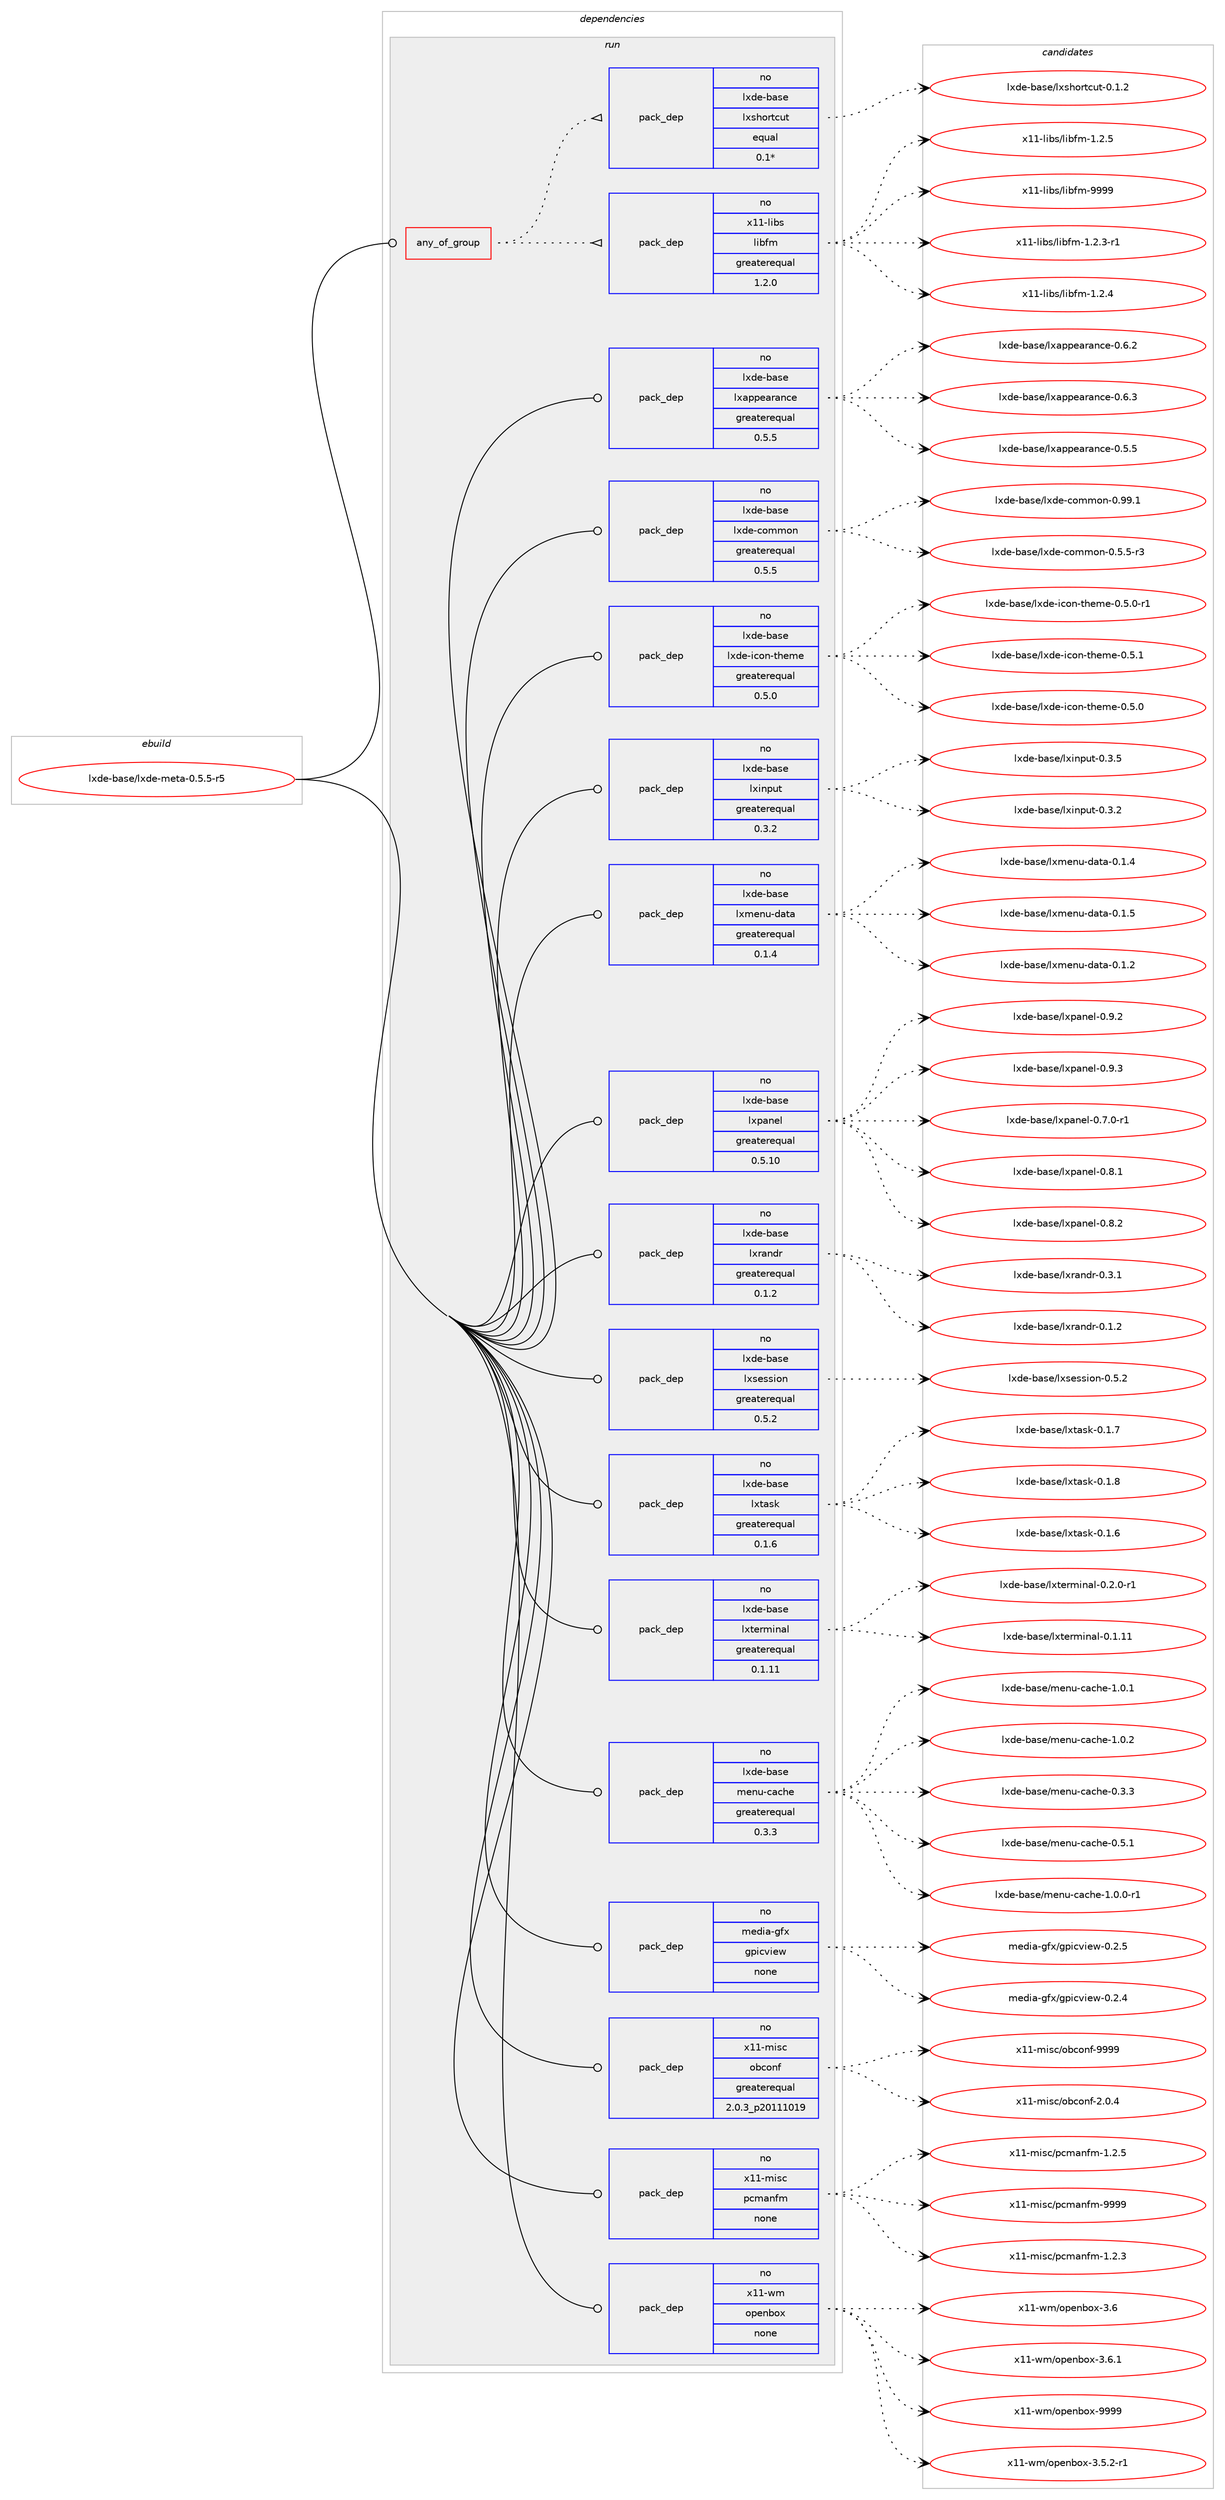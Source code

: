 digraph prolog {

# *************
# Graph options
# *************

newrank=true;
concentrate=true;
compound=true;
graph [rankdir=LR,fontname=Helvetica,fontsize=10,ranksep=1.5];#, ranksep=2.5, nodesep=0.2];
edge  [arrowhead=vee];
node  [fontname=Helvetica,fontsize=10];

# **********
# The ebuild
# **********

subgraph cluster_leftcol {
color=gray;
rank=same;
label=<<i>ebuild</i>>;
id [label="lxde-base/lxde-meta-0.5.5-r5", color=red, width=4, href="../lxde-base/lxde-meta-0.5.5-r5.svg"];
}

# ****************
# The dependencies
# ****************

subgraph cluster_midcol {
color=gray;
label=<<i>dependencies</i>>;
subgraph cluster_compile {
fillcolor="#eeeeee";
style=filled;
label=<<i>compile</i>>;
}
subgraph cluster_compileandrun {
fillcolor="#eeeeee";
style=filled;
label=<<i>compile and run</i>>;
}
subgraph cluster_run {
fillcolor="#eeeeee";
style=filled;
label=<<i>run</i>>;
subgraph any4929 {
dependency338664 [label=<<TABLE BORDER="0" CELLBORDER="1" CELLSPACING="0" CELLPADDING="4"><TR><TD CELLPADDING="10">any_of_group</TD></TR></TABLE>>, shape=none, color=red];subgraph pack248976 {
dependency338665 [label=<<TABLE BORDER="0" CELLBORDER="1" CELLSPACING="0" CELLPADDING="4" WIDTH="220"><TR><TD ROWSPAN="6" CELLPADDING="30">pack_dep</TD></TR><TR><TD WIDTH="110">no</TD></TR><TR><TD>x11-libs</TD></TR><TR><TD>libfm</TD></TR><TR><TD>greaterequal</TD></TR><TR><TD>1.2.0</TD></TR></TABLE>>, shape=none, color=blue];
}
dependency338664:e -> dependency338665:w [weight=20,style="dotted",arrowhead="oinv"];
subgraph pack248977 {
dependency338666 [label=<<TABLE BORDER="0" CELLBORDER="1" CELLSPACING="0" CELLPADDING="4" WIDTH="220"><TR><TD ROWSPAN="6" CELLPADDING="30">pack_dep</TD></TR><TR><TD WIDTH="110">no</TD></TR><TR><TD>lxde-base</TD></TR><TR><TD>lxshortcut</TD></TR><TR><TD>equal</TD></TR><TR><TD>0.1*</TD></TR></TABLE>>, shape=none, color=blue];
}
dependency338664:e -> dependency338666:w [weight=20,style="dotted",arrowhead="oinv"];
}
id:e -> dependency338664:w [weight=20,style="solid",arrowhead="odot"];
subgraph pack248978 {
dependency338667 [label=<<TABLE BORDER="0" CELLBORDER="1" CELLSPACING="0" CELLPADDING="4" WIDTH="220"><TR><TD ROWSPAN="6" CELLPADDING="30">pack_dep</TD></TR><TR><TD WIDTH="110">no</TD></TR><TR><TD>lxde-base</TD></TR><TR><TD>lxappearance</TD></TR><TR><TD>greaterequal</TD></TR><TR><TD>0.5.5</TD></TR></TABLE>>, shape=none, color=blue];
}
id:e -> dependency338667:w [weight=20,style="solid",arrowhead="odot"];
subgraph pack248979 {
dependency338668 [label=<<TABLE BORDER="0" CELLBORDER="1" CELLSPACING="0" CELLPADDING="4" WIDTH="220"><TR><TD ROWSPAN="6" CELLPADDING="30">pack_dep</TD></TR><TR><TD WIDTH="110">no</TD></TR><TR><TD>lxde-base</TD></TR><TR><TD>lxde-common</TD></TR><TR><TD>greaterequal</TD></TR><TR><TD>0.5.5</TD></TR></TABLE>>, shape=none, color=blue];
}
id:e -> dependency338668:w [weight=20,style="solid",arrowhead="odot"];
subgraph pack248980 {
dependency338669 [label=<<TABLE BORDER="0" CELLBORDER="1" CELLSPACING="0" CELLPADDING="4" WIDTH="220"><TR><TD ROWSPAN="6" CELLPADDING="30">pack_dep</TD></TR><TR><TD WIDTH="110">no</TD></TR><TR><TD>lxde-base</TD></TR><TR><TD>lxde-icon-theme</TD></TR><TR><TD>greaterequal</TD></TR><TR><TD>0.5.0</TD></TR></TABLE>>, shape=none, color=blue];
}
id:e -> dependency338669:w [weight=20,style="solid",arrowhead="odot"];
subgraph pack248981 {
dependency338670 [label=<<TABLE BORDER="0" CELLBORDER="1" CELLSPACING="0" CELLPADDING="4" WIDTH="220"><TR><TD ROWSPAN="6" CELLPADDING="30">pack_dep</TD></TR><TR><TD WIDTH="110">no</TD></TR><TR><TD>lxde-base</TD></TR><TR><TD>lxinput</TD></TR><TR><TD>greaterequal</TD></TR><TR><TD>0.3.2</TD></TR></TABLE>>, shape=none, color=blue];
}
id:e -> dependency338670:w [weight=20,style="solid",arrowhead="odot"];
subgraph pack248982 {
dependency338671 [label=<<TABLE BORDER="0" CELLBORDER="1" CELLSPACING="0" CELLPADDING="4" WIDTH="220"><TR><TD ROWSPAN="6" CELLPADDING="30">pack_dep</TD></TR><TR><TD WIDTH="110">no</TD></TR><TR><TD>lxde-base</TD></TR><TR><TD>lxmenu-data</TD></TR><TR><TD>greaterequal</TD></TR><TR><TD>0.1.4</TD></TR></TABLE>>, shape=none, color=blue];
}
id:e -> dependency338671:w [weight=20,style="solid",arrowhead="odot"];
subgraph pack248983 {
dependency338672 [label=<<TABLE BORDER="0" CELLBORDER="1" CELLSPACING="0" CELLPADDING="4" WIDTH="220"><TR><TD ROWSPAN="6" CELLPADDING="30">pack_dep</TD></TR><TR><TD WIDTH="110">no</TD></TR><TR><TD>lxde-base</TD></TR><TR><TD>lxpanel</TD></TR><TR><TD>greaterequal</TD></TR><TR><TD>0.5.10</TD></TR></TABLE>>, shape=none, color=blue];
}
id:e -> dependency338672:w [weight=20,style="solid",arrowhead="odot"];
subgraph pack248984 {
dependency338673 [label=<<TABLE BORDER="0" CELLBORDER="1" CELLSPACING="0" CELLPADDING="4" WIDTH="220"><TR><TD ROWSPAN="6" CELLPADDING="30">pack_dep</TD></TR><TR><TD WIDTH="110">no</TD></TR><TR><TD>lxde-base</TD></TR><TR><TD>lxrandr</TD></TR><TR><TD>greaterequal</TD></TR><TR><TD>0.1.2</TD></TR></TABLE>>, shape=none, color=blue];
}
id:e -> dependency338673:w [weight=20,style="solid",arrowhead="odot"];
subgraph pack248985 {
dependency338674 [label=<<TABLE BORDER="0" CELLBORDER="1" CELLSPACING="0" CELLPADDING="4" WIDTH="220"><TR><TD ROWSPAN="6" CELLPADDING="30">pack_dep</TD></TR><TR><TD WIDTH="110">no</TD></TR><TR><TD>lxde-base</TD></TR><TR><TD>lxsession</TD></TR><TR><TD>greaterequal</TD></TR><TR><TD>0.5.2</TD></TR></TABLE>>, shape=none, color=blue];
}
id:e -> dependency338674:w [weight=20,style="solid",arrowhead="odot"];
subgraph pack248986 {
dependency338675 [label=<<TABLE BORDER="0" CELLBORDER="1" CELLSPACING="0" CELLPADDING="4" WIDTH="220"><TR><TD ROWSPAN="6" CELLPADDING="30">pack_dep</TD></TR><TR><TD WIDTH="110">no</TD></TR><TR><TD>lxde-base</TD></TR><TR><TD>lxtask</TD></TR><TR><TD>greaterequal</TD></TR><TR><TD>0.1.6</TD></TR></TABLE>>, shape=none, color=blue];
}
id:e -> dependency338675:w [weight=20,style="solid",arrowhead="odot"];
subgraph pack248987 {
dependency338676 [label=<<TABLE BORDER="0" CELLBORDER="1" CELLSPACING="0" CELLPADDING="4" WIDTH="220"><TR><TD ROWSPAN="6" CELLPADDING="30">pack_dep</TD></TR><TR><TD WIDTH="110">no</TD></TR><TR><TD>lxde-base</TD></TR><TR><TD>lxterminal</TD></TR><TR><TD>greaterequal</TD></TR><TR><TD>0.1.11</TD></TR></TABLE>>, shape=none, color=blue];
}
id:e -> dependency338676:w [weight=20,style="solid",arrowhead="odot"];
subgraph pack248988 {
dependency338677 [label=<<TABLE BORDER="0" CELLBORDER="1" CELLSPACING="0" CELLPADDING="4" WIDTH="220"><TR><TD ROWSPAN="6" CELLPADDING="30">pack_dep</TD></TR><TR><TD WIDTH="110">no</TD></TR><TR><TD>lxde-base</TD></TR><TR><TD>menu-cache</TD></TR><TR><TD>greaterequal</TD></TR><TR><TD>0.3.3</TD></TR></TABLE>>, shape=none, color=blue];
}
id:e -> dependency338677:w [weight=20,style="solid",arrowhead="odot"];
subgraph pack248989 {
dependency338678 [label=<<TABLE BORDER="0" CELLBORDER="1" CELLSPACING="0" CELLPADDING="4" WIDTH="220"><TR><TD ROWSPAN="6" CELLPADDING="30">pack_dep</TD></TR><TR><TD WIDTH="110">no</TD></TR><TR><TD>media-gfx</TD></TR><TR><TD>gpicview</TD></TR><TR><TD>none</TD></TR><TR><TD></TD></TR></TABLE>>, shape=none, color=blue];
}
id:e -> dependency338678:w [weight=20,style="solid",arrowhead="odot"];
subgraph pack248990 {
dependency338679 [label=<<TABLE BORDER="0" CELLBORDER="1" CELLSPACING="0" CELLPADDING="4" WIDTH="220"><TR><TD ROWSPAN="6" CELLPADDING="30">pack_dep</TD></TR><TR><TD WIDTH="110">no</TD></TR><TR><TD>x11-misc</TD></TR><TR><TD>obconf</TD></TR><TR><TD>greaterequal</TD></TR><TR><TD>2.0.3_p20111019</TD></TR></TABLE>>, shape=none, color=blue];
}
id:e -> dependency338679:w [weight=20,style="solid",arrowhead="odot"];
subgraph pack248991 {
dependency338680 [label=<<TABLE BORDER="0" CELLBORDER="1" CELLSPACING="0" CELLPADDING="4" WIDTH="220"><TR><TD ROWSPAN="6" CELLPADDING="30">pack_dep</TD></TR><TR><TD WIDTH="110">no</TD></TR><TR><TD>x11-misc</TD></TR><TR><TD>pcmanfm</TD></TR><TR><TD>none</TD></TR><TR><TD></TD></TR></TABLE>>, shape=none, color=blue];
}
id:e -> dependency338680:w [weight=20,style="solid",arrowhead="odot"];
subgraph pack248992 {
dependency338681 [label=<<TABLE BORDER="0" CELLBORDER="1" CELLSPACING="0" CELLPADDING="4" WIDTH="220"><TR><TD ROWSPAN="6" CELLPADDING="30">pack_dep</TD></TR><TR><TD WIDTH="110">no</TD></TR><TR><TD>x11-wm</TD></TR><TR><TD>openbox</TD></TR><TR><TD>none</TD></TR><TR><TD></TD></TR></TABLE>>, shape=none, color=blue];
}
id:e -> dependency338681:w [weight=20,style="solid",arrowhead="odot"];
}
}

# **************
# The candidates
# **************

subgraph cluster_choices {
rank=same;
color=gray;
label=<<i>candidates</i>>;

subgraph choice248976 {
color=black;
nodesep=1;
choice1204949451081059811547108105981021094549465046514511449 [label="x11-libs/libfm-1.2.3-r1", color=red, width=4,href="../x11-libs/libfm-1.2.3-r1.svg"];
choice120494945108105981154710810598102109454946504652 [label="x11-libs/libfm-1.2.4", color=red, width=4,href="../x11-libs/libfm-1.2.4.svg"];
choice120494945108105981154710810598102109454946504653 [label="x11-libs/libfm-1.2.5", color=red, width=4,href="../x11-libs/libfm-1.2.5.svg"];
choice1204949451081059811547108105981021094557575757 [label="x11-libs/libfm-9999", color=red, width=4,href="../x11-libs/libfm-9999.svg"];
dependency338665:e -> choice1204949451081059811547108105981021094549465046514511449:w [style=dotted,weight="100"];
dependency338665:e -> choice120494945108105981154710810598102109454946504652:w [style=dotted,weight="100"];
dependency338665:e -> choice120494945108105981154710810598102109454946504653:w [style=dotted,weight="100"];
dependency338665:e -> choice1204949451081059811547108105981021094557575757:w [style=dotted,weight="100"];
}
subgraph choice248977 {
color=black;
nodesep=1;
choice1081201001014598971151014710812011510411111411699117116454846494650 [label="lxde-base/lxshortcut-0.1.2", color=red, width=4,href="../lxde-base/lxshortcut-0.1.2.svg"];
dependency338666:e -> choice1081201001014598971151014710812011510411111411699117116454846494650:w [style=dotted,weight="100"];
}
subgraph choice248978 {
color=black;
nodesep=1;
choice1081201001014598971151014710812097112112101971149711099101454846534653 [label="lxde-base/lxappearance-0.5.5", color=red, width=4,href="../lxde-base/lxappearance-0.5.5.svg"];
choice1081201001014598971151014710812097112112101971149711099101454846544650 [label="lxde-base/lxappearance-0.6.2", color=red, width=4,href="../lxde-base/lxappearance-0.6.2.svg"];
choice1081201001014598971151014710812097112112101971149711099101454846544651 [label="lxde-base/lxappearance-0.6.3", color=red, width=4,href="../lxde-base/lxappearance-0.6.3.svg"];
dependency338667:e -> choice1081201001014598971151014710812097112112101971149711099101454846534653:w [style=dotted,weight="100"];
dependency338667:e -> choice1081201001014598971151014710812097112112101971149711099101454846544650:w [style=dotted,weight="100"];
dependency338667:e -> choice1081201001014598971151014710812097112112101971149711099101454846544651:w [style=dotted,weight="100"];
}
subgraph choice248979 {
color=black;
nodesep=1;
choice1081201001014598971151014710812010010145991111091091111104548465346534511451 [label="lxde-base/lxde-common-0.5.5-r3", color=red, width=4,href="../lxde-base/lxde-common-0.5.5-r3.svg"];
choice10812010010145989711510147108120100101459911110910911111045484657574649 [label="lxde-base/lxde-common-0.99.1", color=red, width=4,href="../lxde-base/lxde-common-0.99.1.svg"];
dependency338668:e -> choice1081201001014598971151014710812010010145991111091091111104548465346534511451:w [style=dotted,weight="100"];
dependency338668:e -> choice10812010010145989711510147108120100101459911110910911111045484657574649:w [style=dotted,weight="100"];
}
subgraph choice248980 {
color=black;
nodesep=1;
choice10812010010145989711510147108120100101451059911111045116104101109101454846534648 [label="lxde-base/lxde-icon-theme-0.5.0", color=red, width=4,href="../lxde-base/lxde-icon-theme-0.5.0.svg"];
choice108120100101459897115101471081201001014510599111110451161041011091014548465346484511449 [label="lxde-base/lxde-icon-theme-0.5.0-r1", color=red, width=4,href="../lxde-base/lxde-icon-theme-0.5.0-r1.svg"];
choice10812010010145989711510147108120100101451059911111045116104101109101454846534649 [label="lxde-base/lxde-icon-theme-0.5.1", color=red, width=4,href="../lxde-base/lxde-icon-theme-0.5.1.svg"];
dependency338669:e -> choice10812010010145989711510147108120100101451059911111045116104101109101454846534648:w [style=dotted,weight="100"];
dependency338669:e -> choice108120100101459897115101471081201001014510599111110451161041011091014548465346484511449:w [style=dotted,weight="100"];
dependency338669:e -> choice10812010010145989711510147108120100101451059911111045116104101109101454846534649:w [style=dotted,weight="100"];
}
subgraph choice248981 {
color=black;
nodesep=1;
choice10812010010145989711510147108120105110112117116454846514650 [label="lxde-base/lxinput-0.3.2", color=red, width=4,href="../lxde-base/lxinput-0.3.2.svg"];
choice10812010010145989711510147108120105110112117116454846514653 [label="lxde-base/lxinput-0.3.5", color=red, width=4,href="../lxde-base/lxinput-0.3.5.svg"];
dependency338670:e -> choice10812010010145989711510147108120105110112117116454846514650:w [style=dotted,weight="100"];
dependency338670:e -> choice10812010010145989711510147108120105110112117116454846514653:w [style=dotted,weight="100"];
}
subgraph choice248982 {
color=black;
nodesep=1;
choice10812010010145989711510147108120109101110117451009711697454846494650 [label="lxde-base/lxmenu-data-0.1.2", color=red, width=4,href="../lxde-base/lxmenu-data-0.1.2.svg"];
choice10812010010145989711510147108120109101110117451009711697454846494652 [label="lxde-base/lxmenu-data-0.1.4", color=red, width=4,href="../lxde-base/lxmenu-data-0.1.4.svg"];
choice10812010010145989711510147108120109101110117451009711697454846494653 [label="lxde-base/lxmenu-data-0.1.5", color=red, width=4,href="../lxde-base/lxmenu-data-0.1.5.svg"];
dependency338671:e -> choice10812010010145989711510147108120109101110117451009711697454846494650:w [style=dotted,weight="100"];
dependency338671:e -> choice10812010010145989711510147108120109101110117451009711697454846494652:w [style=dotted,weight="100"];
dependency338671:e -> choice10812010010145989711510147108120109101110117451009711697454846494653:w [style=dotted,weight="100"];
}
subgraph choice248983 {
color=black;
nodesep=1;
choice10812010010145989711510147108120112971101011084548465546484511449 [label="lxde-base/lxpanel-0.7.0-r1", color=red, width=4,href="../lxde-base/lxpanel-0.7.0-r1.svg"];
choice1081201001014598971151014710812011297110101108454846564649 [label="lxde-base/lxpanel-0.8.1", color=red, width=4,href="../lxde-base/lxpanel-0.8.1.svg"];
choice1081201001014598971151014710812011297110101108454846564650 [label="lxde-base/lxpanel-0.8.2", color=red, width=4,href="../lxde-base/lxpanel-0.8.2.svg"];
choice1081201001014598971151014710812011297110101108454846574650 [label="lxde-base/lxpanel-0.9.2", color=red, width=4,href="../lxde-base/lxpanel-0.9.2.svg"];
choice1081201001014598971151014710812011297110101108454846574651 [label="lxde-base/lxpanel-0.9.3", color=red, width=4,href="../lxde-base/lxpanel-0.9.3.svg"];
dependency338672:e -> choice10812010010145989711510147108120112971101011084548465546484511449:w [style=dotted,weight="100"];
dependency338672:e -> choice1081201001014598971151014710812011297110101108454846564649:w [style=dotted,weight="100"];
dependency338672:e -> choice1081201001014598971151014710812011297110101108454846564650:w [style=dotted,weight="100"];
dependency338672:e -> choice1081201001014598971151014710812011297110101108454846574650:w [style=dotted,weight="100"];
dependency338672:e -> choice1081201001014598971151014710812011297110101108454846574651:w [style=dotted,weight="100"];
}
subgraph choice248984 {
color=black;
nodesep=1;
choice1081201001014598971151014710812011497110100114454846494650 [label="lxde-base/lxrandr-0.1.2", color=red, width=4,href="../lxde-base/lxrandr-0.1.2.svg"];
choice1081201001014598971151014710812011497110100114454846514649 [label="lxde-base/lxrandr-0.3.1", color=red, width=4,href="../lxde-base/lxrandr-0.3.1.svg"];
dependency338673:e -> choice1081201001014598971151014710812011497110100114454846494650:w [style=dotted,weight="100"];
dependency338673:e -> choice1081201001014598971151014710812011497110100114454846514649:w [style=dotted,weight="100"];
}
subgraph choice248985 {
color=black;
nodesep=1;
choice10812010010145989711510147108120115101115115105111110454846534650 [label="lxde-base/lxsession-0.5.2", color=red, width=4,href="../lxde-base/lxsession-0.5.2.svg"];
dependency338674:e -> choice10812010010145989711510147108120115101115115105111110454846534650:w [style=dotted,weight="100"];
}
subgraph choice248986 {
color=black;
nodesep=1;
choice1081201001014598971151014710812011697115107454846494654 [label="lxde-base/lxtask-0.1.6", color=red, width=4,href="../lxde-base/lxtask-0.1.6.svg"];
choice1081201001014598971151014710812011697115107454846494655 [label="lxde-base/lxtask-0.1.7", color=red, width=4,href="../lxde-base/lxtask-0.1.7.svg"];
choice1081201001014598971151014710812011697115107454846494656 [label="lxde-base/lxtask-0.1.8", color=red, width=4,href="../lxde-base/lxtask-0.1.8.svg"];
dependency338675:e -> choice1081201001014598971151014710812011697115107454846494654:w [style=dotted,weight="100"];
dependency338675:e -> choice1081201001014598971151014710812011697115107454846494655:w [style=dotted,weight="100"];
dependency338675:e -> choice1081201001014598971151014710812011697115107454846494656:w [style=dotted,weight="100"];
}
subgraph choice248987 {
color=black;
nodesep=1;
choice108120100101459897115101471081201161011141091051109710845484649464949 [label="lxde-base/lxterminal-0.1.11", color=red, width=4,href="../lxde-base/lxterminal-0.1.11.svg"];
choice10812010010145989711510147108120116101114109105110971084548465046484511449 [label="lxde-base/lxterminal-0.2.0-r1", color=red, width=4,href="../lxde-base/lxterminal-0.2.0-r1.svg"];
dependency338676:e -> choice108120100101459897115101471081201161011141091051109710845484649464949:w [style=dotted,weight="100"];
dependency338676:e -> choice10812010010145989711510147108120116101114109105110971084548465046484511449:w [style=dotted,weight="100"];
}
subgraph choice248988 {
color=black;
nodesep=1;
choice1081201001014598971151014710910111011745999799104101454846514651 [label="lxde-base/menu-cache-0.3.3", color=red, width=4,href="../lxde-base/menu-cache-0.3.3.svg"];
choice1081201001014598971151014710910111011745999799104101454846534649 [label="lxde-base/menu-cache-0.5.1", color=red, width=4,href="../lxde-base/menu-cache-0.5.1.svg"];
choice10812010010145989711510147109101110117459997991041014549464846484511449 [label="lxde-base/menu-cache-1.0.0-r1", color=red, width=4,href="../lxde-base/menu-cache-1.0.0-r1.svg"];
choice1081201001014598971151014710910111011745999799104101454946484649 [label="lxde-base/menu-cache-1.0.1", color=red, width=4,href="../lxde-base/menu-cache-1.0.1.svg"];
choice1081201001014598971151014710910111011745999799104101454946484650 [label="lxde-base/menu-cache-1.0.2", color=red, width=4,href="../lxde-base/menu-cache-1.0.2.svg"];
dependency338677:e -> choice1081201001014598971151014710910111011745999799104101454846514651:w [style=dotted,weight="100"];
dependency338677:e -> choice1081201001014598971151014710910111011745999799104101454846534649:w [style=dotted,weight="100"];
dependency338677:e -> choice10812010010145989711510147109101110117459997991041014549464846484511449:w [style=dotted,weight="100"];
dependency338677:e -> choice1081201001014598971151014710910111011745999799104101454946484649:w [style=dotted,weight="100"];
dependency338677:e -> choice1081201001014598971151014710910111011745999799104101454946484650:w [style=dotted,weight="100"];
}
subgraph choice248989 {
color=black;
nodesep=1;
choice10910110010597451031021204710311210599118105101119454846504652 [label="media-gfx/gpicview-0.2.4", color=red, width=4,href="../media-gfx/gpicview-0.2.4.svg"];
choice10910110010597451031021204710311210599118105101119454846504653 [label="media-gfx/gpicview-0.2.5", color=red, width=4,href="../media-gfx/gpicview-0.2.5.svg"];
dependency338678:e -> choice10910110010597451031021204710311210599118105101119454846504652:w [style=dotted,weight="100"];
dependency338678:e -> choice10910110010597451031021204710311210599118105101119454846504653:w [style=dotted,weight="100"];
}
subgraph choice248990 {
color=black;
nodesep=1;
choice12049494510910511599471119899111110102455046484652 [label="x11-misc/obconf-2.0.4", color=red, width=4,href="../x11-misc/obconf-2.0.4.svg"];
choice120494945109105115994711198991111101024557575757 [label="x11-misc/obconf-9999", color=red, width=4,href="../x11-misc/obconf-9999.svg"];
dependency338679:e -> choice12049494510910511599471119899111110102455046484652:w [style=dotted,weight="100"];
dependency338679:e -> choice120494945109105115994711198991111101024557575757:w [style=dotted,weight="100"];
}
subgraph choice248991 {
color=black;
nodesep=1;
choice12049494510910511599471129910997110102109454946504651 [label="x11-misc/pcmanfm-1.2.3", color=red, width=4,href="../x11-misc/pcmanfm-1.2.3.svg"];
choice12049494510910511599471129910997110102109454946504653 [label="x11-misc/pcmanfm-1.2.5", color=red, width=4,href="../x11-misc/pcmanfm-1.2.5.svg"];
choice120494945109105115994711299109971101021094557575757 [label="x11-misc/pcmanfm-9999", color=red, width=4,href="../x11-misc/pcmanfm-9999.svg"];
dependency338680:e -> choice12049494510910511599471129910997110102109454946504651:w [style=dotted,weight="100"];
dependency338680:e -> choice12049494510910511599471129910997110102109454946504653:w [style=dotted,weight="100"];
dependency338680:e -> choice120494945109105115994711299109971101021094557575757:w [style=dotted,weight="100"];
}
subgraph choice248992 {
color=black;
nodesep=1;
choice12049494511910947111112101110981111204551465346504511449 [label="x11-wm/openbox-3.5.2-r1", color=red, width=4,href="../x11-wm/openbox-3.5.2-r1.svg"];
choice120494945119109471111121011109811112045514654 [label="x11-wm/openbox-3.6", color=red, width=4,href="../x11-wm/openbox-3.6.svg"];
choice1204949451191094711111210111098111120455146544649 [label="x11-wm/openbox-3.6.1", color=red, width=4,href="../x11-wm/openbox-3.6.1.svg"];
choice12049494511910947111112101110981111204557575757 [label="x11-wm/openbox-9999", color=red, width=4,href="../x11-wm/openbox-9999.svg"];
dependency338681:e -> choice12049494511910947111112101110981111204551465346504511449:w [style=dotted,weight="100"];
dependency338681:e -> choice120494945119109471111121011109811112045514654:w [style=dotted,weight="100"];
dependency338681:e -> choice1204949451191094711111210111098111120455146544649:w [style=dotted,weight="100"];
dependency338681:e -> choice12049494511910947111112101110981111204557575757:w [style=dotted,weight="100"];
}
}

}
